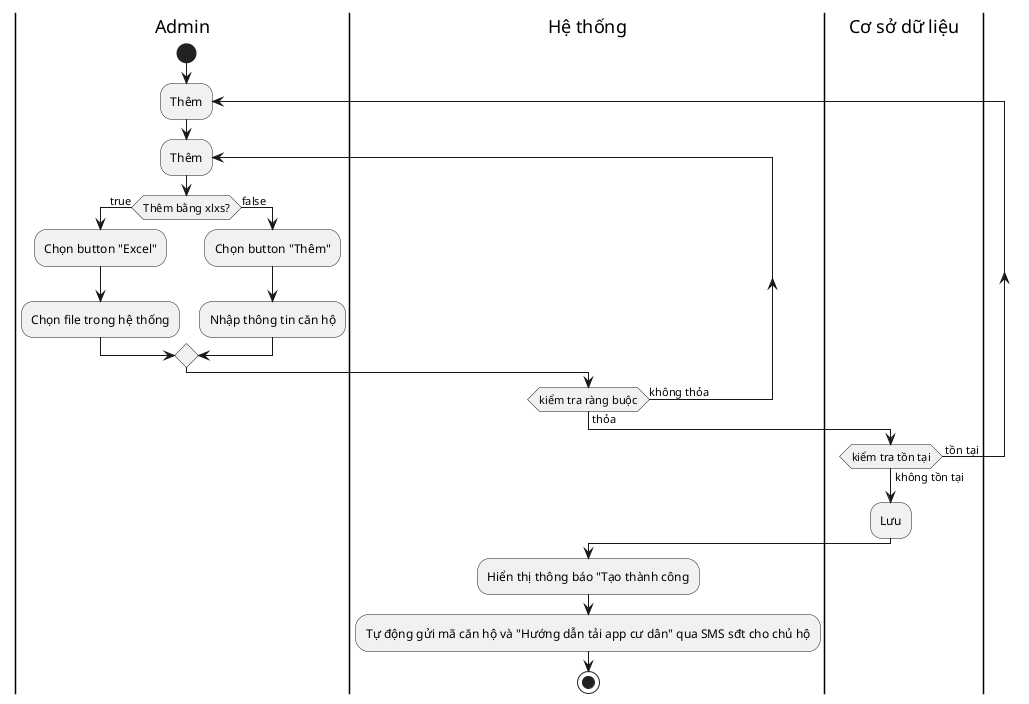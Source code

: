 @startuml
|Admin|
start
repeat  :Thêm;
repeat :Thêm;
if (Thêm bằng xlxs?) then (true)
    |Admin|
    :Chọn button "Excel";
    :Chọn file trong hệ thống;
else (false)
    |Admin|
    :Chọn button "Thêm";
    :Nhập thông tin căn hộ;
    |Hệ thống|
endif
repeat while (kiểm tra ràng buộc) is (không thỏa) not (thỏa)
|Cơ sở dữ liệu|
repeat while (kiểm tra tồn tại) is ( tồn tại) not (không tồn tại)
:Lưu;
|Hệ thống|
:Hiển thị thông báo "Tạo thành công;
:Tự động gửi mã căn hộ và "Hướng dẫn tải app cư dân" qua SMS sđt cho chủ hộ;
Stop
@enduml